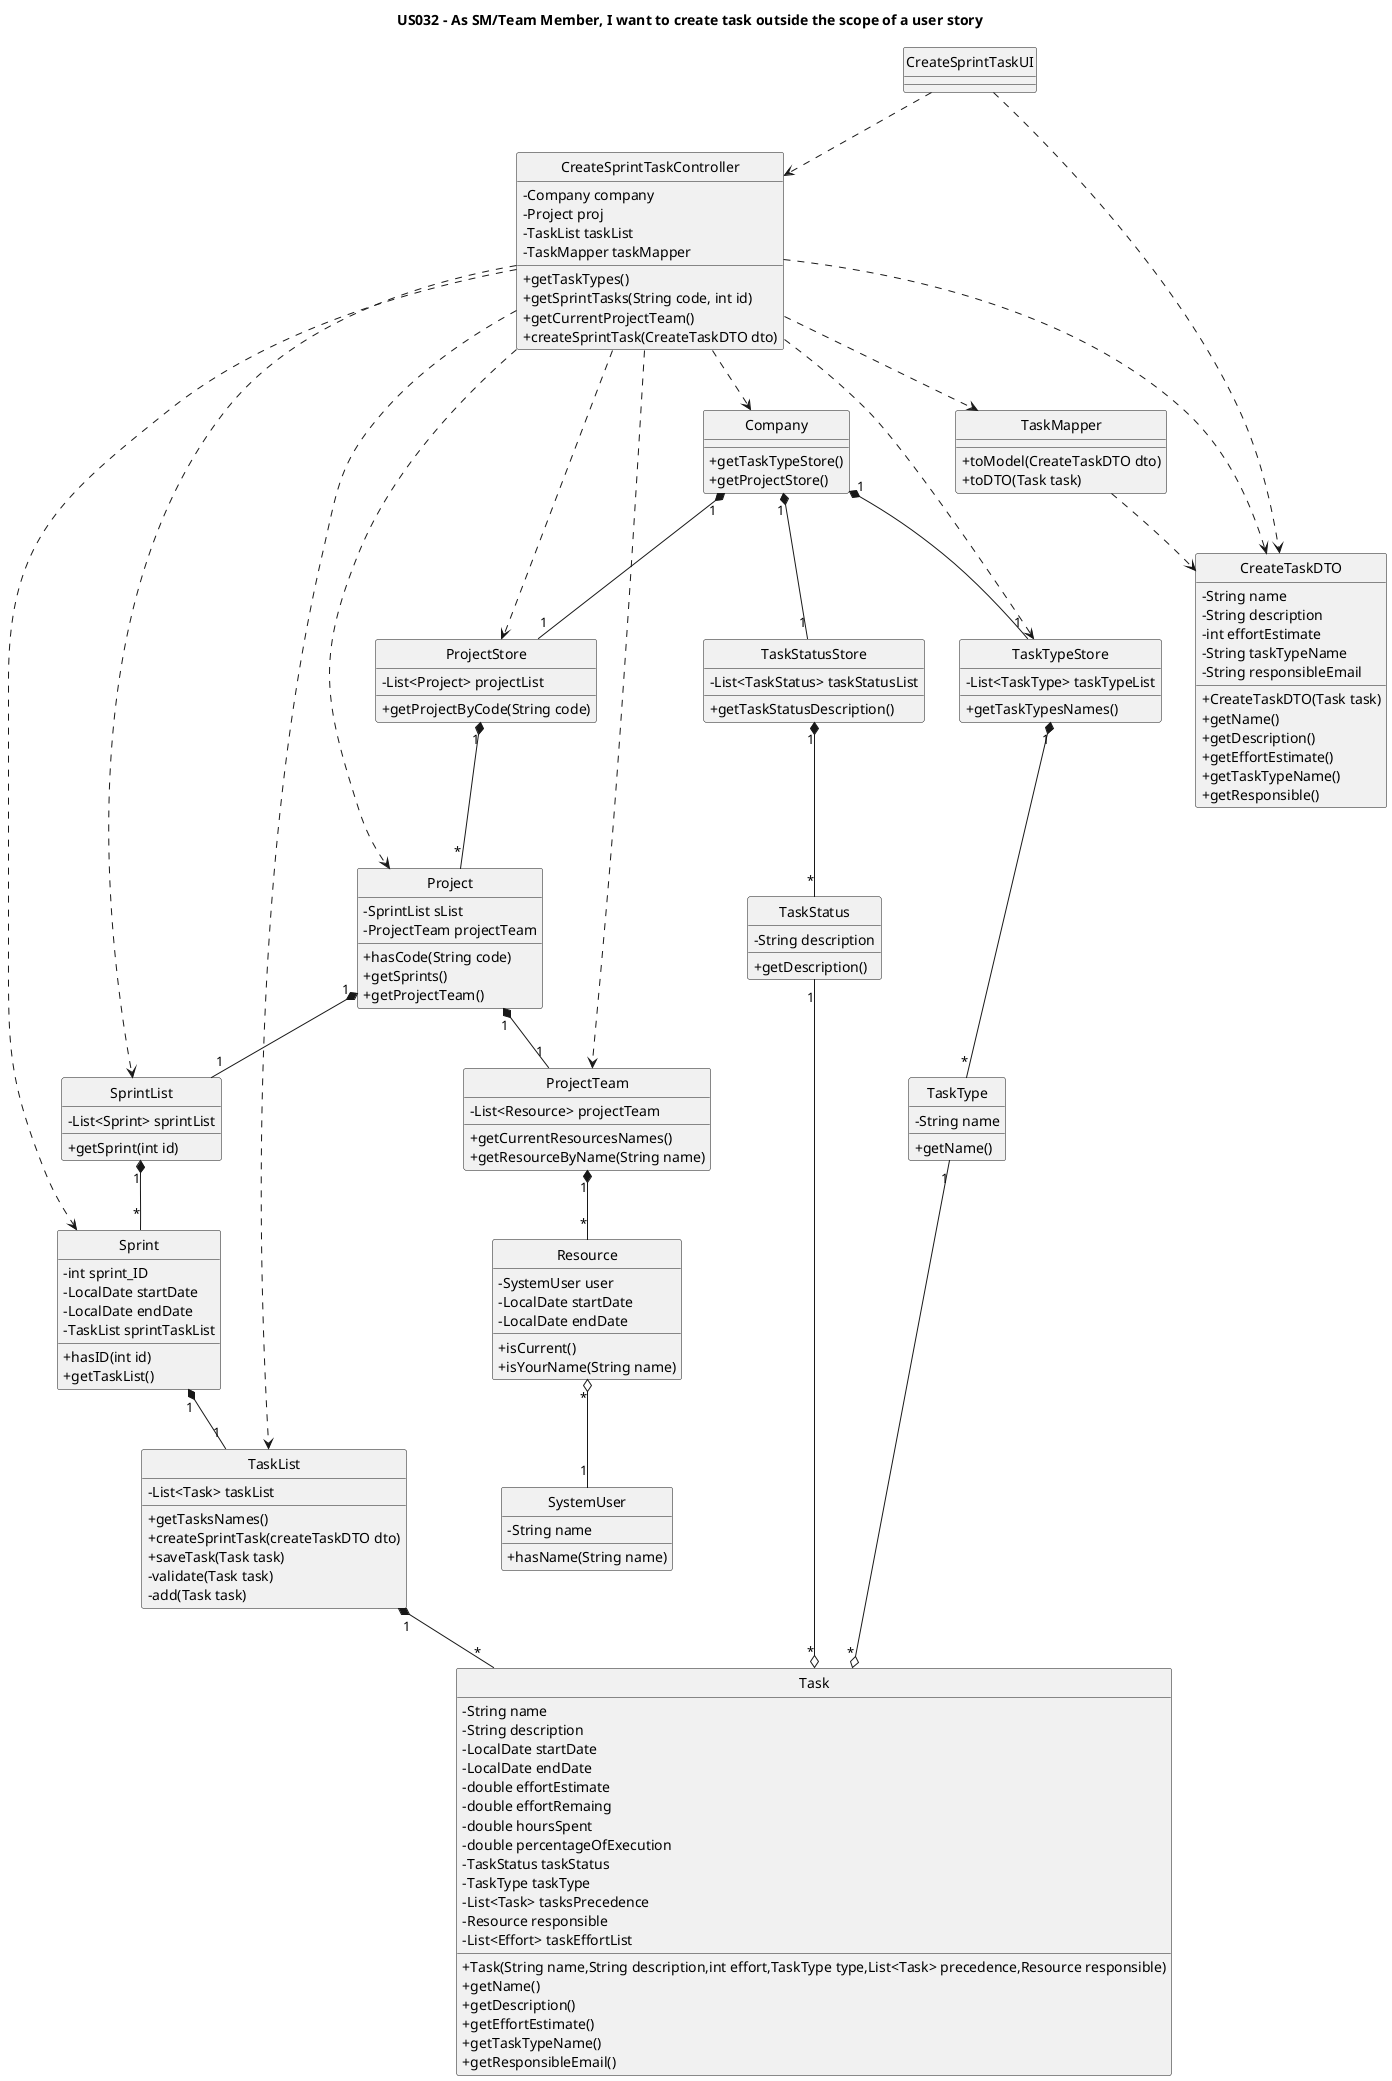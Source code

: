 @startuml
'https://plantuml.com/class-diagram

skinparam classAttributeIconSize 0
hide circle

title US032 - As SM/Team Member, I want to create task outside the scope of a user story

class CreateSprintTaskUI{}

class CreateSprintTaskController{
-Company company
-Project proj
-TaskList taskList
-TaskMapper taskMapper
+getTaskTypes()
+getSprintTasks(String code, int id)
+getCurrentProjectTeam()
+createSprintTask(CreateTaskDTO dto)
}

class Company{
+getTaskTypeStore()
+getProjectStore()
}

class TaskTypeStore{
-List<TaskType> taskTypeList
+getTaskTypesNames()
}

class TaskType{
-String name
+getName()
}

class TaskStatusStore{
-List<TaskStatus> taskStatusList
+getTaskStatusDescription()
}

class TaskStatus{
-String description
+getDescription()
}

class ProjectStore{
-List<Project> projectList
+getProjectByCode(String code)
}

class Project{
-SprintList sList
-ProjectTeam projectTeam
+hasCode(String code)
+getSprints()
+getProjectTeam()
}

class SprintList{
-List<Sprint> sprintList
+getSprint(int id)
}

class Sprint{
-int sprint_ID
-LocalDate startDate
-LocalDate endDate
-TaskList sprintTaskList
+hasID(int id)
+getTaskList()
}

class TaskList{
-List<Task> taskList
+getTasksNames()
+createSprintTask(createTaskDTO dto)
+saveTask(Task task)
-validate(Task task)
-add(Task task)
}

class Task{
-String name
-String description
-LocalDate startDate
-LocalDate endDate
-double effortEstimate
-double effortRemaing
-double hoursSpent
-double percentageOfExecution
-TaskStatus taskStatus
-TaskType taskType
-List<Task> tasksPrecedence
-Resource responsible
-List<Effort> taskEffortList
+Task(String name,String description,int effort,TaskType type,List<Task> precedence,Resource responsible)
+getName()
+getDescription()
+getEffortEstimate()
+getTaskTypeName()
+getResponsibleEmail()
}

class ProjectTeam{
-List<Resource> projectTeam
+getCurrentResourcesNames()
+getResourceByName(String name)
}

class Resource{
-SystemUser user
-LocalDate startDate
-LocalDate endDate
+isCurrent()
+isYourName(String name)
}

class SystemUser{
-String name
+hasName(String name)
}

class TaskMapper{
+toModel(CreateTaskDTO dto)
+toDTO(Task task)
}

class CreateTaskDTO{
-String name
-String description
-int effortEstimate
-String taskTypeName
-String responsibleEmail
+CreateTaskDTO(Task task)
+getName()
+getDescription()
+getEffortEstimate()
+getTaskTypeName()
+getResponsible()
}

CreateSprintTaskUI ..> CreateSprintTaskController
CreateSprintTaskUI ..> CreateTaskDTO

CreateSprintTaskController ..> Company
CreateSprintTaskController ..> TaskTypeStore
CreateSprintTaskController ..> ProjectStore
CreateSprintTaskController ..> Project
CreateSprintTaskController ..> SprintList
CreateSprintTaskController ..> Sprint
CreateSprintTaskController ..> TaskList
CreateSprintTaskController ..> ProjectTeam
CreateSprintTaskController ..> TaskMapper
CreateSprintTaskController ..> CreateTaskDTO


Company "1" *-- "1" TaskTypeStore
Company "1" *-- "1" TaskStatusStore
Company "1" *-- "1" ProjectStore

TaskTypeStore "1" *-- "*" TaskType
TaskStatusStore "1" *-- "*" TaskStatus

TaskType "1" --o "*" Task
TaskStatus "1" --o "*" Task

ProjectStore "1" *-- "*" Project

Project "1" *-- "1" SprintList
Project "1" *-- "1" ProjectTeam

SprintList "1" *-- "*" Sprint

Sprint "1" *-- "1" TaskList

TaskList "1" *-- "*" Task

ProjectTeam "1" *-- "*" Resource

Resource "*" o-- "1" SystemUser

TaskMapper ..> CreateTaskDTO

@enduml